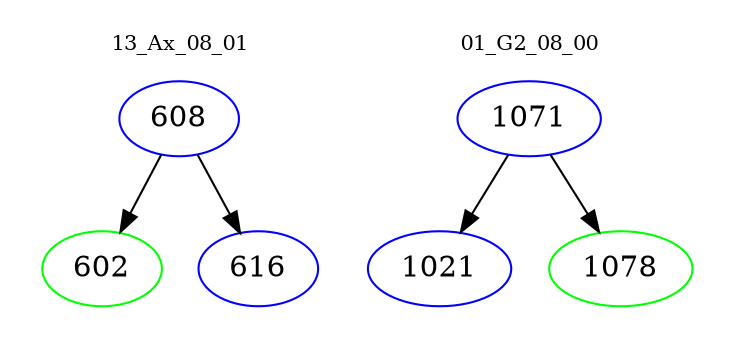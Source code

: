 digraph{
subgraph cluster_0 {
color = white
label = "13_Ax_08_01";
fontsize=10;
T0_608 [label="608", color="blue"]
T0_608 -> T0_602 [color="black"]
T0_602 [label="602", color="green"]
T0_608 -> T0_616 [color="black"]
T0_616 [label="616", color="blue"]
}
subgraph cluster_1 {
color = white
label = "01_G2_08_00";
fontsize=10;
T1_1071 [label="1071", color="blue"]
T1_1071 -> T1_1021 [color="black"]
T1_1021 [label="1021", color="blue"]
T1_1071 -> T1_1078 [color="black"]
T1_1078 [label="1078", color="green"]
}
}
